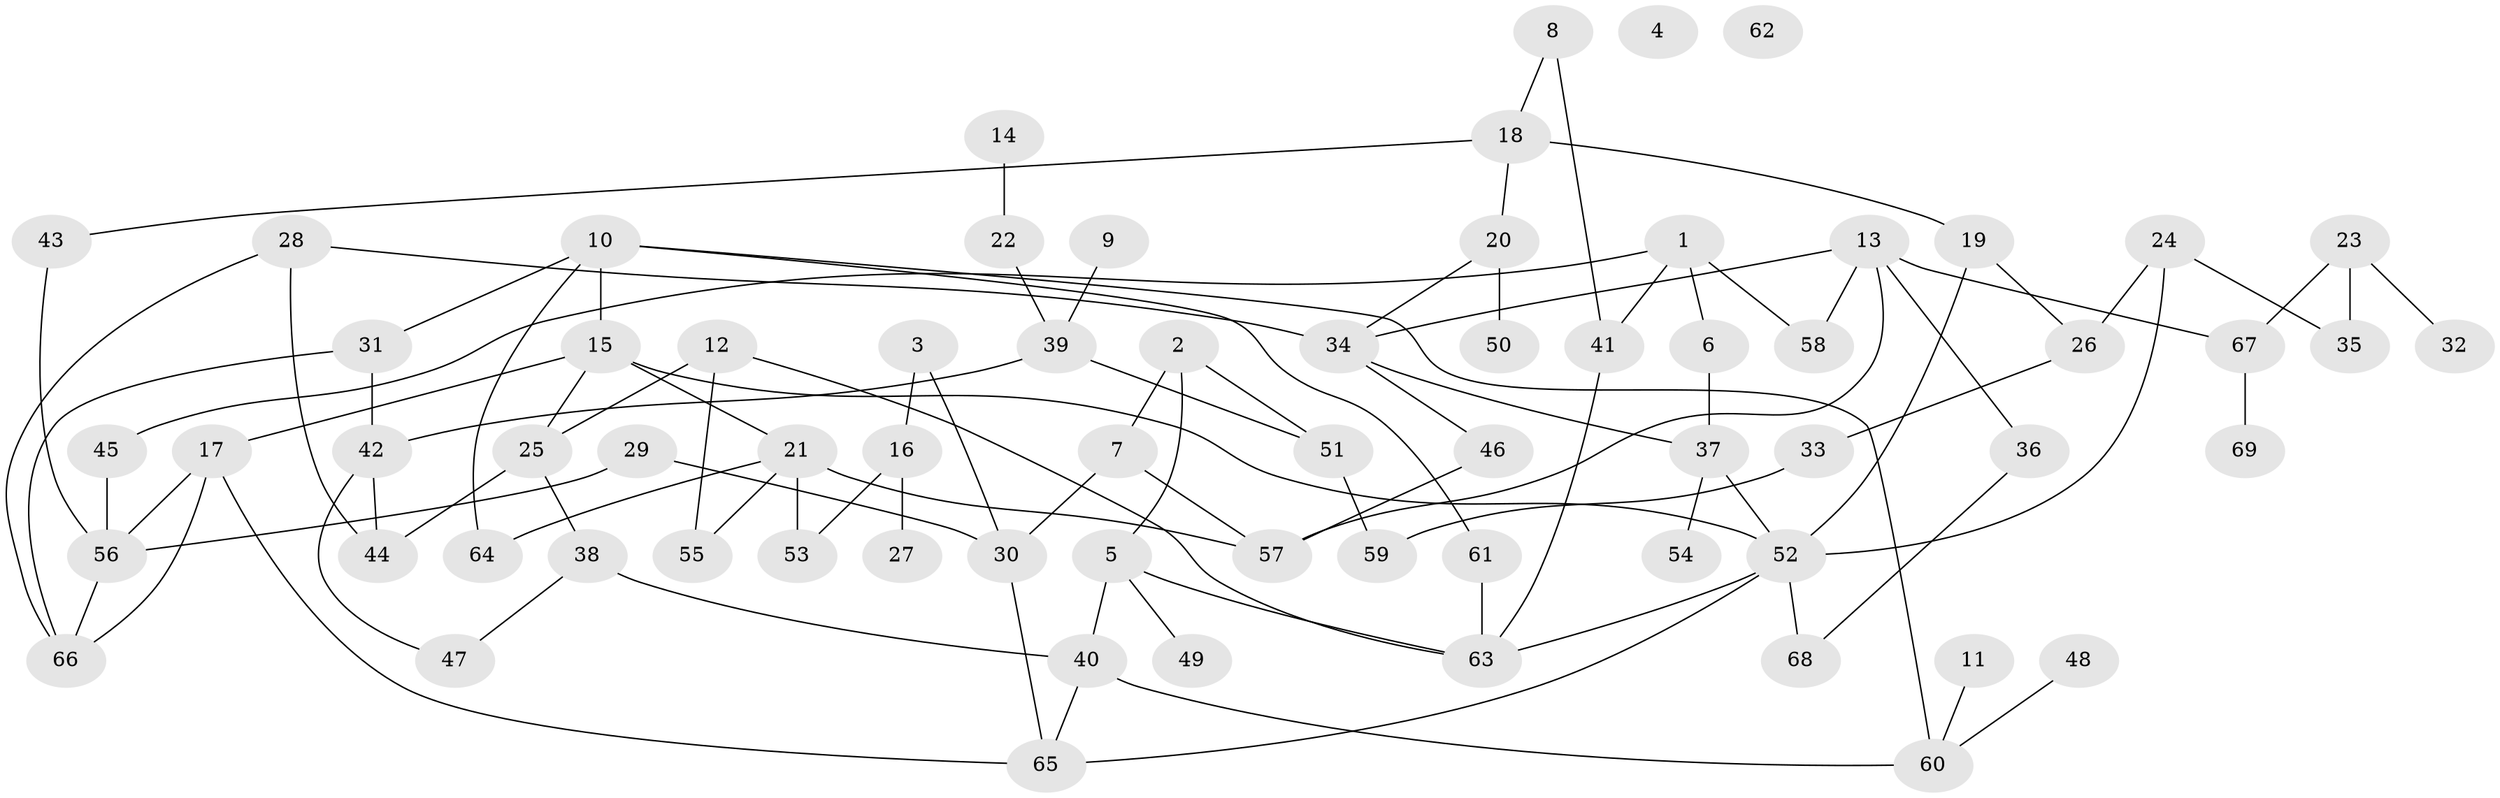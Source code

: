// coarse degree distribution, {4: 0.16666666666666666, 2: 0.25, 0: 0.041666666666666664, 3: 0.22916666666666666, 5: 0.0625, 1: 0.125, 7: 0.041666666666666664, 6: 0.0625, 8: 0.020833333333333332}
// Generated by graph-tools (version 1.1) at 2025/23/03/03/25 07:23:25]
// undirected, 69 vertices, 97 edges
graph export_dot {
graph [start="1"]
  node [color=gray90,style=filled];
  1;
  2;
  3;
  4;
  5;
  6;
  7;
  8;
  9;
  10;
  11;
  12;
  13;
  14;
  15;
  16;
  17;
  18;
  19;
  20;
  21;
  22;
  23;
  24;
  25;
  26;
  27;
  28;
  29;
  30;
  31;
  32;
  33;
  34;
  35;
  36;
  37;
  38;
  39;
  40;
  41;
  42;
  43;
  44;
  45;
  46;
  47;
  48;
  49;
  50;
  51;
  52;
  53;
  54;
  55;
  56;
  57;
  58;
  59;
  60;
  61;
  62;
  63;
  64;
  65;
  66;
  67;
  68;
  69;
  1 -- 6;
  1 -- 41;
  1 -- 45;
  1 -- 58;
  2 -- 5;
  2 -- 7;
  2 -- 51;
  3 -- 16;
  3 -- 30;
  5 -- 40;
  5 -- 49;
  5 -- 63;
  6 -- 37;
  7 -- 30;
  7 -- 57;
  8 -- 18;
  8 -- 41;
  9 -- 39;
  10 -- 15;
  10 -- 31;
  10 -- 60;
  10 -- 61;
  10 -- 64;
  11 -- 60;
  12 -- 25;
  12 -- 55;
  12 -- 63;
  13 -- 34;
  13 -- 36;
  13 -- 57;
  13 -- 58;
  13 -- 67;
  14 -- 22;
  15 -- 17;
  15 -- 21;
  15 -- 25;
  15 -- 52;
  16 -- 27;
  16 -- 53;
  17 -- 56;
  17 -- 65;
  17 -- 66;
  18 -- 19;
  18 -- 20;
  18 -- 43;
  19 -- 26;
  19 -- 52;
  20 -- 34;
  20 -- 50;
  21 -- 53;
  21 -- 55;
  21 -- 57;
  21 -- 64;
  22 -- 39;
  23 -- 32;
  23 -- 35;
  23 -- 67;
  24 -- 26;
  24 -- 35;
  24 -- 52;
  25 -- 38;
  25 -- 44;
  26 -- 33;
  28 -- 34;
  28 -- 44;
  28 -- 66;
  29 -- 30;
  29 -- 56;
  30 -- 65;
  31 -- 42;
  31 -- 66;
  33 -- 59;
  34 -- 37;
  34 -- 46;
  36 -- 68;
  37 -- 52;
  37 -- 54;
  38 -- 40;
  38 -- 47;
  39 -- 42;
  39 -- 51;
  40 -- 60;
  40 -- 65;
  41 -- 63;
  42 -- 44;
  42 -- 47;
  43 -- 56;
  45 -- 56;
  46 -- 57;
  48 -- 60;
  51 -- 59;
  52 -- 63;
  52 -- 65;
  52 -- 68;
  56 -- 66;
  61 -- 63;
  67 -- 69;
}
